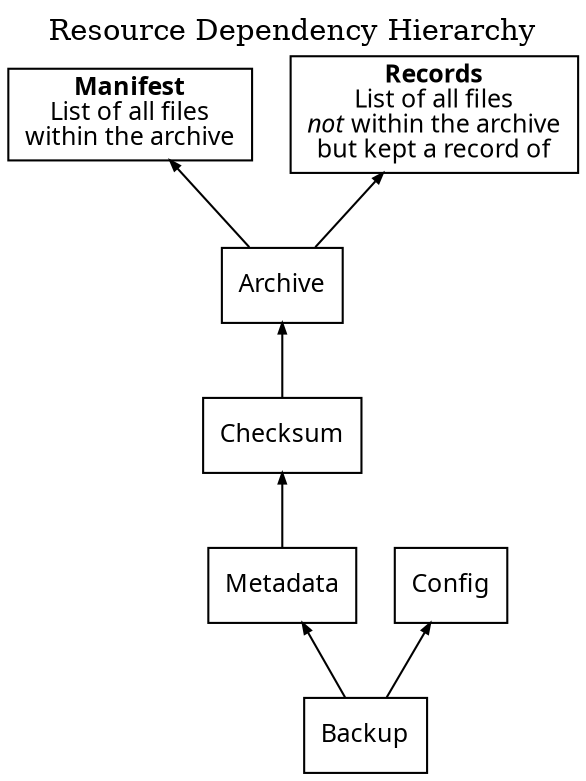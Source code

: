 digraph G {
  graph[label="Resource Dependency Hierarchy" labelloc="t" rankdir="BT"]
  node[shape="box" fontsize="12" fontname="Rive Pixel"]
  edge[arrowsize="0.5" fontsize="12" fontname="Rive Pixel"]

  Manifest [label=<<b>Manifest</b><br/>List of all files<br/>within the archive>]
  Records [label=<<b>Records</b><br/>List of all files<br/><i>not</i> within the archive<br/>but kept a record of>]

  Backup -> Metadata
  Backup -> Config
  Metadata -> Checksum
  Checksum -> Archive
  Archive -> Records
  Archive -> Manifest
}

